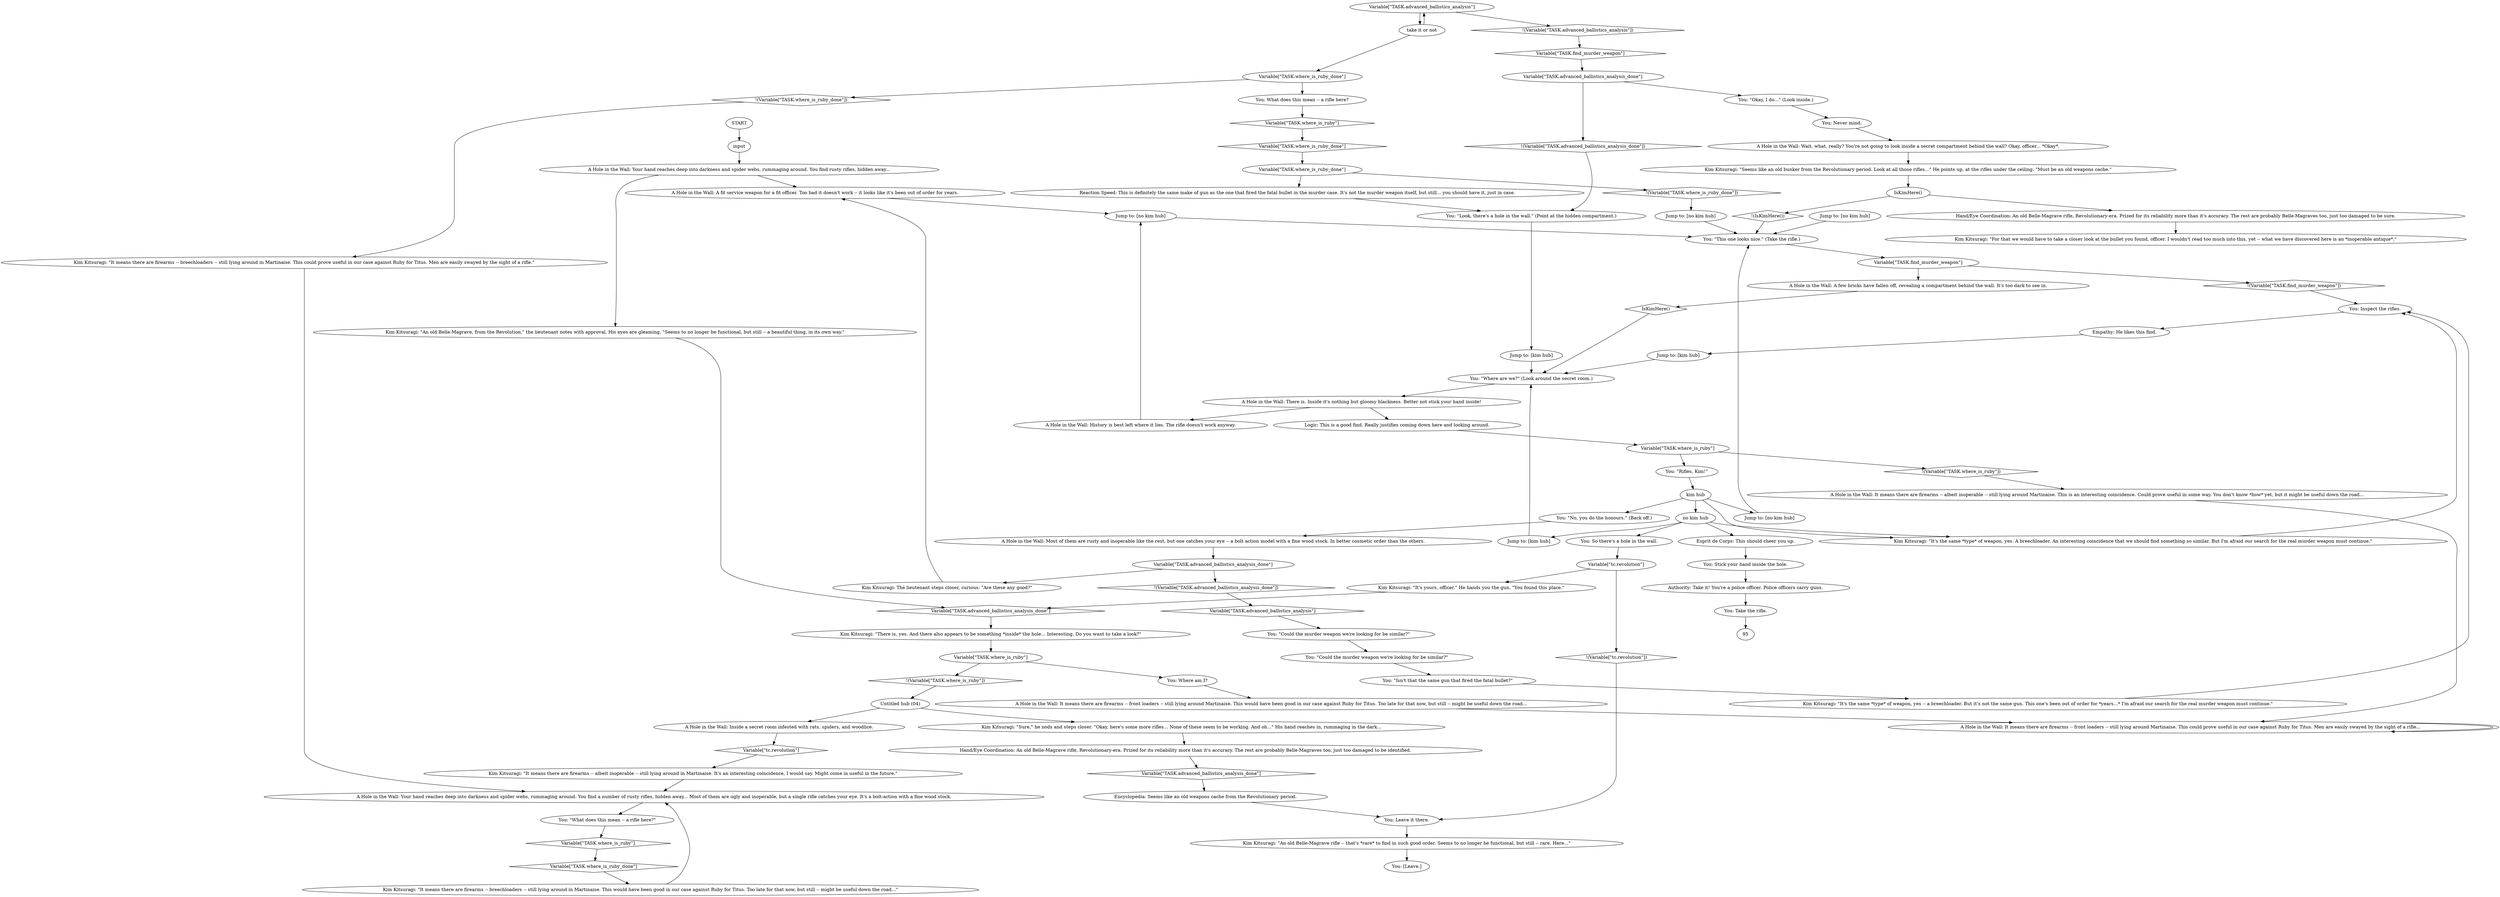 # DOOMED / HIDDEN WEAPONS CACHE
# Weapons hidden inside the wall. Kim reacts to the room (revolution etc) and you obtain an antique rifle that it seems to have a bullet in it. Lootable item: antique_rifle. You can get a bullet and compare it with the hanged man's.
# ==================================================
digraph G {
	  0 [label="START"];
	  1 [label="input"];
	  2 [label="Kim Kitsuragi: \"It means there are firearms -- breechloaders -- still lying around in Martinaise. This would have been good in our case against Ruby for Titus. Too late for that now, but still -- might be useful down the road...\""];
	  3 [label="A Hole in the Wall: It means there are firearms -- albeit inoperable -- still lying around Martinaise. This is an interesting coincidence. Could prove useful in some way. You don't know *how* yet, but it might be useful down the road…"];
	  4 [label="You: \"Could the murder weapon we're looking for be similar?\""];
	  5 [label="Kim Kitsuragi: \"It's the same *type* of weapon, yes -- a breechloader. But it's not the same gun. This one's been out of order for *years...* I'm afraid our search for the real murder weapon must continue.\""];
	  6 [label="You: So there's a hole in the wall."];
	  7 [label="Jump to: [no kim hub]"];
	  8 [label="A Hole in the Wall: Wait, what, really? You're not going to look inside a secret compartment behind the wall? Okay, officer... *Okay*."];
	  9 [label="Kim Kitsuragi: \"It means there are firearms -- breechloaders -- still lying around in Martinaise. This could prove useful in our case against Ruby for Titus. Men are easily swayed by the sight of a rifle.\""];
	  10 [label="Jump to: [kim hub]"];
	  11 [label="Jump to: [no kim hub]"];
	  12 [label="Kim Kitsuragi: \"Seems like an old bunker from the Revolutionary period. Look at all those rifles...\" He points up, at the rifles under the ceiling. \"Must be an old weapons cache.\""];
	  13 [label="A Hole in the Wall: There is. Inside it's nothing but gloomy blackness. Better not stick your hand inside!"];
	  14 [label="Variable[\"tc.revolution\"]"];
	  15 [label="Variable[\"tc.revolution\"]", shape=diamond];
	  16 [label="!(Variable[\"tc.revolution\"])", shape=diamond];
	  17 [label="Kim Kitsuragi: \"It's yours, officer.\" He hands you the gun. \"You found this place.\""];
	  18 [label="You: Stick your hand inside the hole."];
	  19 [label="Logic: This is a good find. Really justifies coming down here and looking around."];
	  20 [label="A Hole in the Wall: It means there are firearms -- front loaders -- still lying around Martinaise. This could prove useful in our case against Ruby for Titus. Men are easily swayed by the sight of a rifle..."];
	  21 [label="Jump to: [no kim hub]"];
	  22 [label="You: Leave it there."];
	  23 [label="Variable[\"TASK.advanced_ballistics_analysis\"]"];
	  24 [label="Variable[\"TASK.advanced_ballistics_analysis\"]", shape=diamond];
	  25 [label="!(Variable[\"TASK.advanced_ballistics_analysis\"])", shape=diamond];
	  26 [label="take it or not"];
	  27 [label="You: \"Look, there's a hole in the wall.\" (Point at the hidden compartment.)"];
	  28 [label="Jump to: [no kim hub]"];
	  29 [label="Variable[\"TASK.where_is_ruby\"]"];
	  30 [label="Variable[\"TASK.where_is_ruby\"]", shape=diamond];
	  31 [label="!(Variable[\"TASK.where_is_ruby\"])", shape=diamond];
	  32 [label="You: \"Rifles, Kim!\""];
	  33 [label="Kim Kitsuragi: \"An old Belle-Magrave, from the Revolution,\" the lieutenant notes with approval. His eyes are gleaming. \"Seems to no longer be functional, but still -- a beautiful thing, in its own way.\""];
	  34 [label="Variable[\"TASK.find_murder_weapon\"]"];
	  35 [label="Variable[\"TASK.find_murder_weapon\"]", shape=diamond];
	  36 [label="!(Variable[\"TASK.find_murder_weapon\"])", shape=diamond];
	  37 [label="A Hole in the Wall: A few bricks have fallen off, revealing a compartment behind the wall. It's too dark to see in."];
	  38 [label="A Hole in the Wall: Your hand reaches deep into darkness and spider webs, rummaging around. You find rusty rifles, hidden away..."];
	  39 [label="You: Never mind."];
	  40 [label="A Hole in the Wall: History is best left where it lies. The rifle doesn't work anyway."];
	  41 [label="Kim Kitsuragi: \"An old Belle-Magrave rifle -- that's *rare* to find in such good order. Seems to no longer be functional, but still -- rare. Here...\""];
	  42 [label="Hand/Eye Coordination: An old Belle-Magrave rifle, Revolutionary-era. Prized for its reliability more than it's accuracy. The rest are probably Belle-Magraves too, just too damaged to be identified."];
	  43 [label="You: \"What does this mean -- a rifle here?\""];
	  44 [label="no kim hub"];
	  45 [label="You: \"This one looks nice.\" (Take the rifle.)"];
	  46 [label="You: Take the rifle."];
	  47 [label="Variable[\"TASK.where_is_ruby_done\"]"];
	  48 [label="Variable[\"TASK.where_is_ruby_done\"]", shape=diamond];
	  49 [label="!(Variable[\"TASK.where_is_ruby_done\"])", shape=diamond];
	  50 [label="You: What does this mean -- a rifle here?"];
	  51 [label="Jump to: [kim hub]"];
	  52 [label="IsKimHere()"];
	  53 [label="IsKimHere()", shape=diamond];
	  54 [label="!(IsKimHere())", shape=diamond];
	  55 [label="Hand/Eye Coordination: An old Belle-Magrave rifle, Revolutionary-era. Prized for its reliability more than it's accuracy. The rest are probably Belle-Magraves too, just too damaged to be sure."];
	  56 [label="Variable[\"TASK.advanced_ballistics_analysis_done\"]"];
	  57 [label="Variable[\"TASK.advanced_ballistics_analysis_done\"]", shape=diamond];
	  58 [label="!(Variable[\"TASK.advanced_ballistics_analysis_done\"])", shape=diamond];
	  59 [label="Kim Kitsuragi: The lieutenant steps closer, curious: \"Are these any good?\""];
	  60 [label="kim hub"];
	  61 [label="You: \"Where are we?\" (Look around the secret room.)"];
	  62 [label="You: \"No, you do the honours.\" (Back off.)"];
	  63 [label="A Hole in the Wall: Inside a secret room infested with rats, spiders, and woodlice."];
	  64 [label="A Hole in the Wall: It means there are firearms -- front loaders -- still lying around Martinaise. This would have been good in our case against Ruby for Titus. Too late for that now, but still -- might be useful down the road..."];
	  65 [label="Variable[\"TASK.where_is_ruby_done\"]"];
	  66 [label="Variable[\"TASK.where_is_ruby_done\"]", shape=diamond];
	  67 [label="!(Variable[\"TASK.where_is_ruby_done\"])", shape=diamond];
	  68 [label="Reaction Speed: This is definitely the same make of gun as the one that fired the fatal bullet in the murder case. It's not the murder weapon itself, but still... you should have it, just in case."];
	  69 [label="Encyclopedia: Seems like an old weapons cache from the Revolutionary period."];
	  70 [label="Kim Kitsuragi: \"It means there are firearms -- albeit inoperable -- still lying around in Martinaise. It's an interesting coincidence, I would say. Might come in useful in the future.\""];
	  71 [label="Untitled hub (04)"];
	  72 [label="Variable[\"TASK.where_is_ruby\"]"];
	  73 [label="Variable[\"TASK.where_is_ruby\"]", shape=diamond];
	  74 [label="!(Variable[\"TASK.where_is_ruby\"])", shape=diamond];
	  75 [label="You: Where am I?"];
	  76 [label="Esprit de Corps: This should cheer you up."];
	  77 [label="You: [Leave.]"];
	  78 [label="Kim Kitsuragi: \"It's the same *type* of weapon, yes. A breechloader. An interesting coincidence that we should find something so similar. But I'm afraid our search for the real murder weapon must continue.\""];
	  79 [label="You: \"Could the murder weapon we're looking for be similar?\""];
	  80 [label="Variable[\"TASK.advanced_ballistics_analysis_done\"]"];
	  81 [label="Variable[\"TASK.advanced_ballistics_analysis_done\"]", shape=diamond];
	  82 [label="!(Variable[\"TASK.advanced_ballistics_analysis_done\"])", shape=diamond];
	  83 [label="You: \"Okay, I do...\" (Look inside.)"];
	  84 [label="Kim Kitsuragi: \"Sure,\" he nods and steps closer. \"Okay, here's some more rifles... None of these seem to be working. And oh...\" His hand reaches in, rummaging in the dark..."];
	  85 [label="A Hole in the Wall: Most of them are rusty and inoperable like the rest, but one catches your eye -- a bolt action model with a fine wood stock. In better cosmetic order than the others."];
	  86 [label="Empathy: He likes this find."];
	  87 [label="A Hole in the Wall: Your hand reaches deep into darkness and spider webs, rummaging around. You find a number of rusty rifles, hidden away... Most of them are ugly and inoperable, but a single rifle catches your eye. It's a bolt-action with a fine wood stock."];
	  88 [label="Authority: Take it! You're a police officer. Police officers carry guns."];
	  89 [label="Kim Kitsuragi: \"For that we would have to take a closer look at the bullet you found, officer. I wouldn't read too much into this, yet -- what we have discovered here is an *inoperable antique*.\""];
	  90 [label="You: \"Isn't that the same gun that fired the fatal bullet?\""];
	  91 [label="Kim Kitsuragi: \"There is, yes. And there also appears to be something *inside* the hole... Interesting. Do you want to take a look?\""];
	  92 [label="Jump to: [kim hub]"];
	  93 [label="You: Inspect the rifles."];
	  94 [label="A Hole in the Wall: A fit service weapon for a fit officer. Too bad it doesn't work -- it looks like it's been out of order for years."];
	  0 -> 1
	  1 -> 38
	  2 -> 87
	  3 -> 20
	  4 -> 79
	  5 -> 93
	  6 -> 14
	  7 -> 45
	  8 -> 12
	  9 -> 87
	  10 -> 61
	  11 -> 45
	  12 -> 52
	  13 -> 40
	  13 -> 19
	  14 -> 16
	  14 -> 17
	  15 -> 70
	  16 -> 22
	  17 -> 57
	  18 -> 88
	  19 -> 29
	  20 -> 20
	  21 -> 45
	  22 -> 41
	  23 -> 25
	  23 -> 26
	  24 -> 4
	  25 -> 35
	  26 -> 23
	  26 -> 47
	  27 -> 92
	  28 -> 45
	  29 -> 32
	  29 -> 31
	  30 -> 66
	  31 -> 3
	  32 -> 60
	  33 -> 57
	  34 -> 36
	  34 -> 37
	  35 -> 80
	  36 -> 93
	  37 -> 53
	  38 -> 33
	  38 -> 94
	  39 -> 8
	  40 -> 7
	  41 -> 77
	  42 -> 81
	  43 -> 73
	  44 -> 78
	  44 -> 51
	  44 -> 76
	  44 -> 6
	  45 -> 34
	  46 -> 95
	  47 -> 49
	  47 -> 50
	  48 -> 2
	  49 -> 9
	  50 -> 30
	  51 -> 61
	  52 -> 54
	  52 -> 55
	  53 -> 61
	  54 -> 45
	  55 -> 89
	  56 -> 58
	  56 -> 59
	  57 -> 91
	  58 -> 24
	  59 -> 94
	  60 -> 78
	  60 -> 28
	  60 -> 62
	  60 -> 44
	  61 -> 13
	  62 -> 85
	  63 -> 15
	  64 -> 20
	  65 -> 67
	  65 -> 68
	  66 -> 65
	  67 -> 21
	  68 -> 27
	  69 -> 22
	  70 -> 87
	  71 -> 84
	  71 -> 63
	  72 -> 74
	  72 -> 75
	  73 -> 48
	  74 -> 71
	  75 -> 64
	  76 -> 18
	  78 -> 93
	  79 -> 90
	  80 -> 82
	  80 -> 83
	  81 -> 69
	  82 -> 27
	  83 -> 39
	  84 -> 42
	  85 -> 56
	  86 -> 10
	  87 -> 43
	  88 -> 46
	  90 -> 5
	  91 -> 72
	  92 -> 61
	  93 -> 86
	  94 -> 7
}

